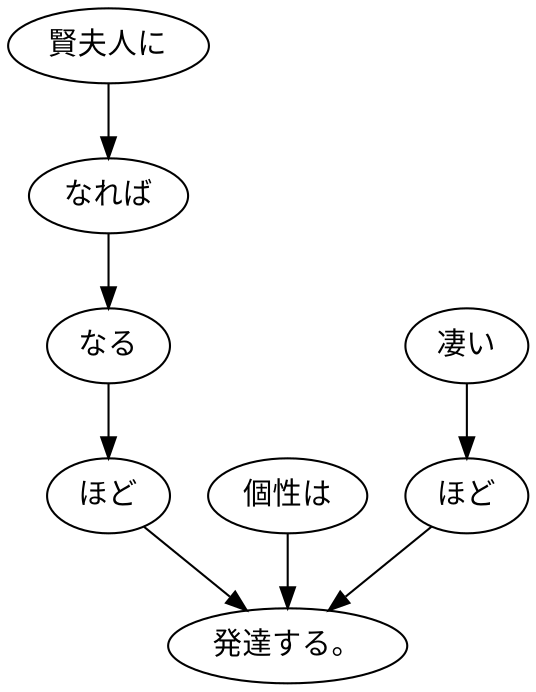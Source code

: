 digraph graph8770 {
	node0 [label="賢夫人に"];
	node1 [label="なれば"];
	node2 [label="なる"];
	node3 [label="ほど"];
	node4 [label="個性は"];
	node5 [label="凄い"];
	node6 [label="ほど"];
	node7 [label="発達する。"];
	node0 -> node1;
	node1 -> node2;
	node2 -> node3;
	node3 -> node7;
	node4 -> node7;
	node5 -> node6;
	node6 -> node7;
}

